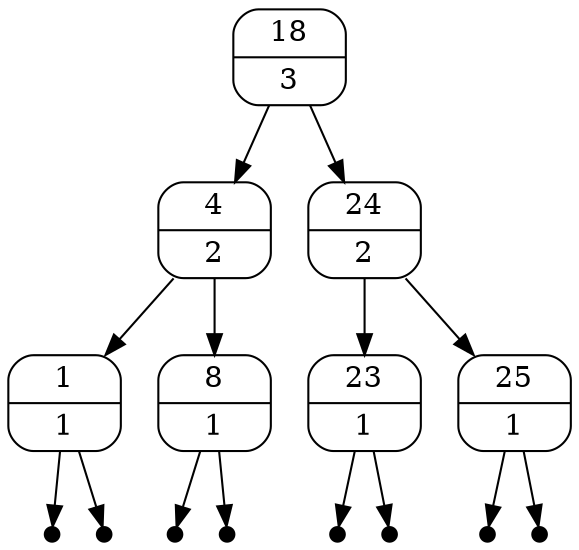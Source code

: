 digraph G {

    size = "5,7";
    18 [ shape = Mrecord, label = "{ 18 | 3}" ] ;

    18  -> 4;

    18 -> 24;

    4 [ shape = Mrecord, label = "{ 4 | 2}" ] ;

    4  -> 1;

    4 -> 8;

    1 [ shape = Mrecord, label = "{ 1 | 1}" ] ;

    1 -> -1;

    1 -> -2;

    8 [ shape = Mrecord, label = "{ 8 | 1}" ] ;

    8 -> -3;

    8 -> -4;

    24 [ shape = Mrecord, label = "{ 24 | 2}" ] ;

    24  -> 23;

    24 -> 25;

    23 [ shape = Mrecord, label = "{ 23 | 1}" ] ;

    23 -> -5;

    23 -> -6;

    25 [ shape = Mrecord, label = "{ 25 | 1}" ] ;

    25 -> -7;

    25 -> -8;

    -1 [label = "", height = 0.1, width = 0.1, style = filled, fillcolor = black];

    -2 [label = "", height = 0.1, width = 0.1, style = filled, fillcolor = black];

    -3 [label = "", height = 0.1, width = 0.1, style = filled, fillcolor = black];

    -4 [label = "", height = 0.1, width = 0.1, style = filled, fillcolor = black];

    -5 [label = "", height = 0.1, width = 0.1, style = filled, fillcolor = black];

    -6 [label = "", height = 0.1, width = 0.1, style = filled, fillcolor = black];

    -7 [label = "", height = 0.1, width = 0.1, style = filled, fillcolor = black];

    -8 [label = "", height = 0.1, width = 0.1, style = filled, fillcolor = black];

}

